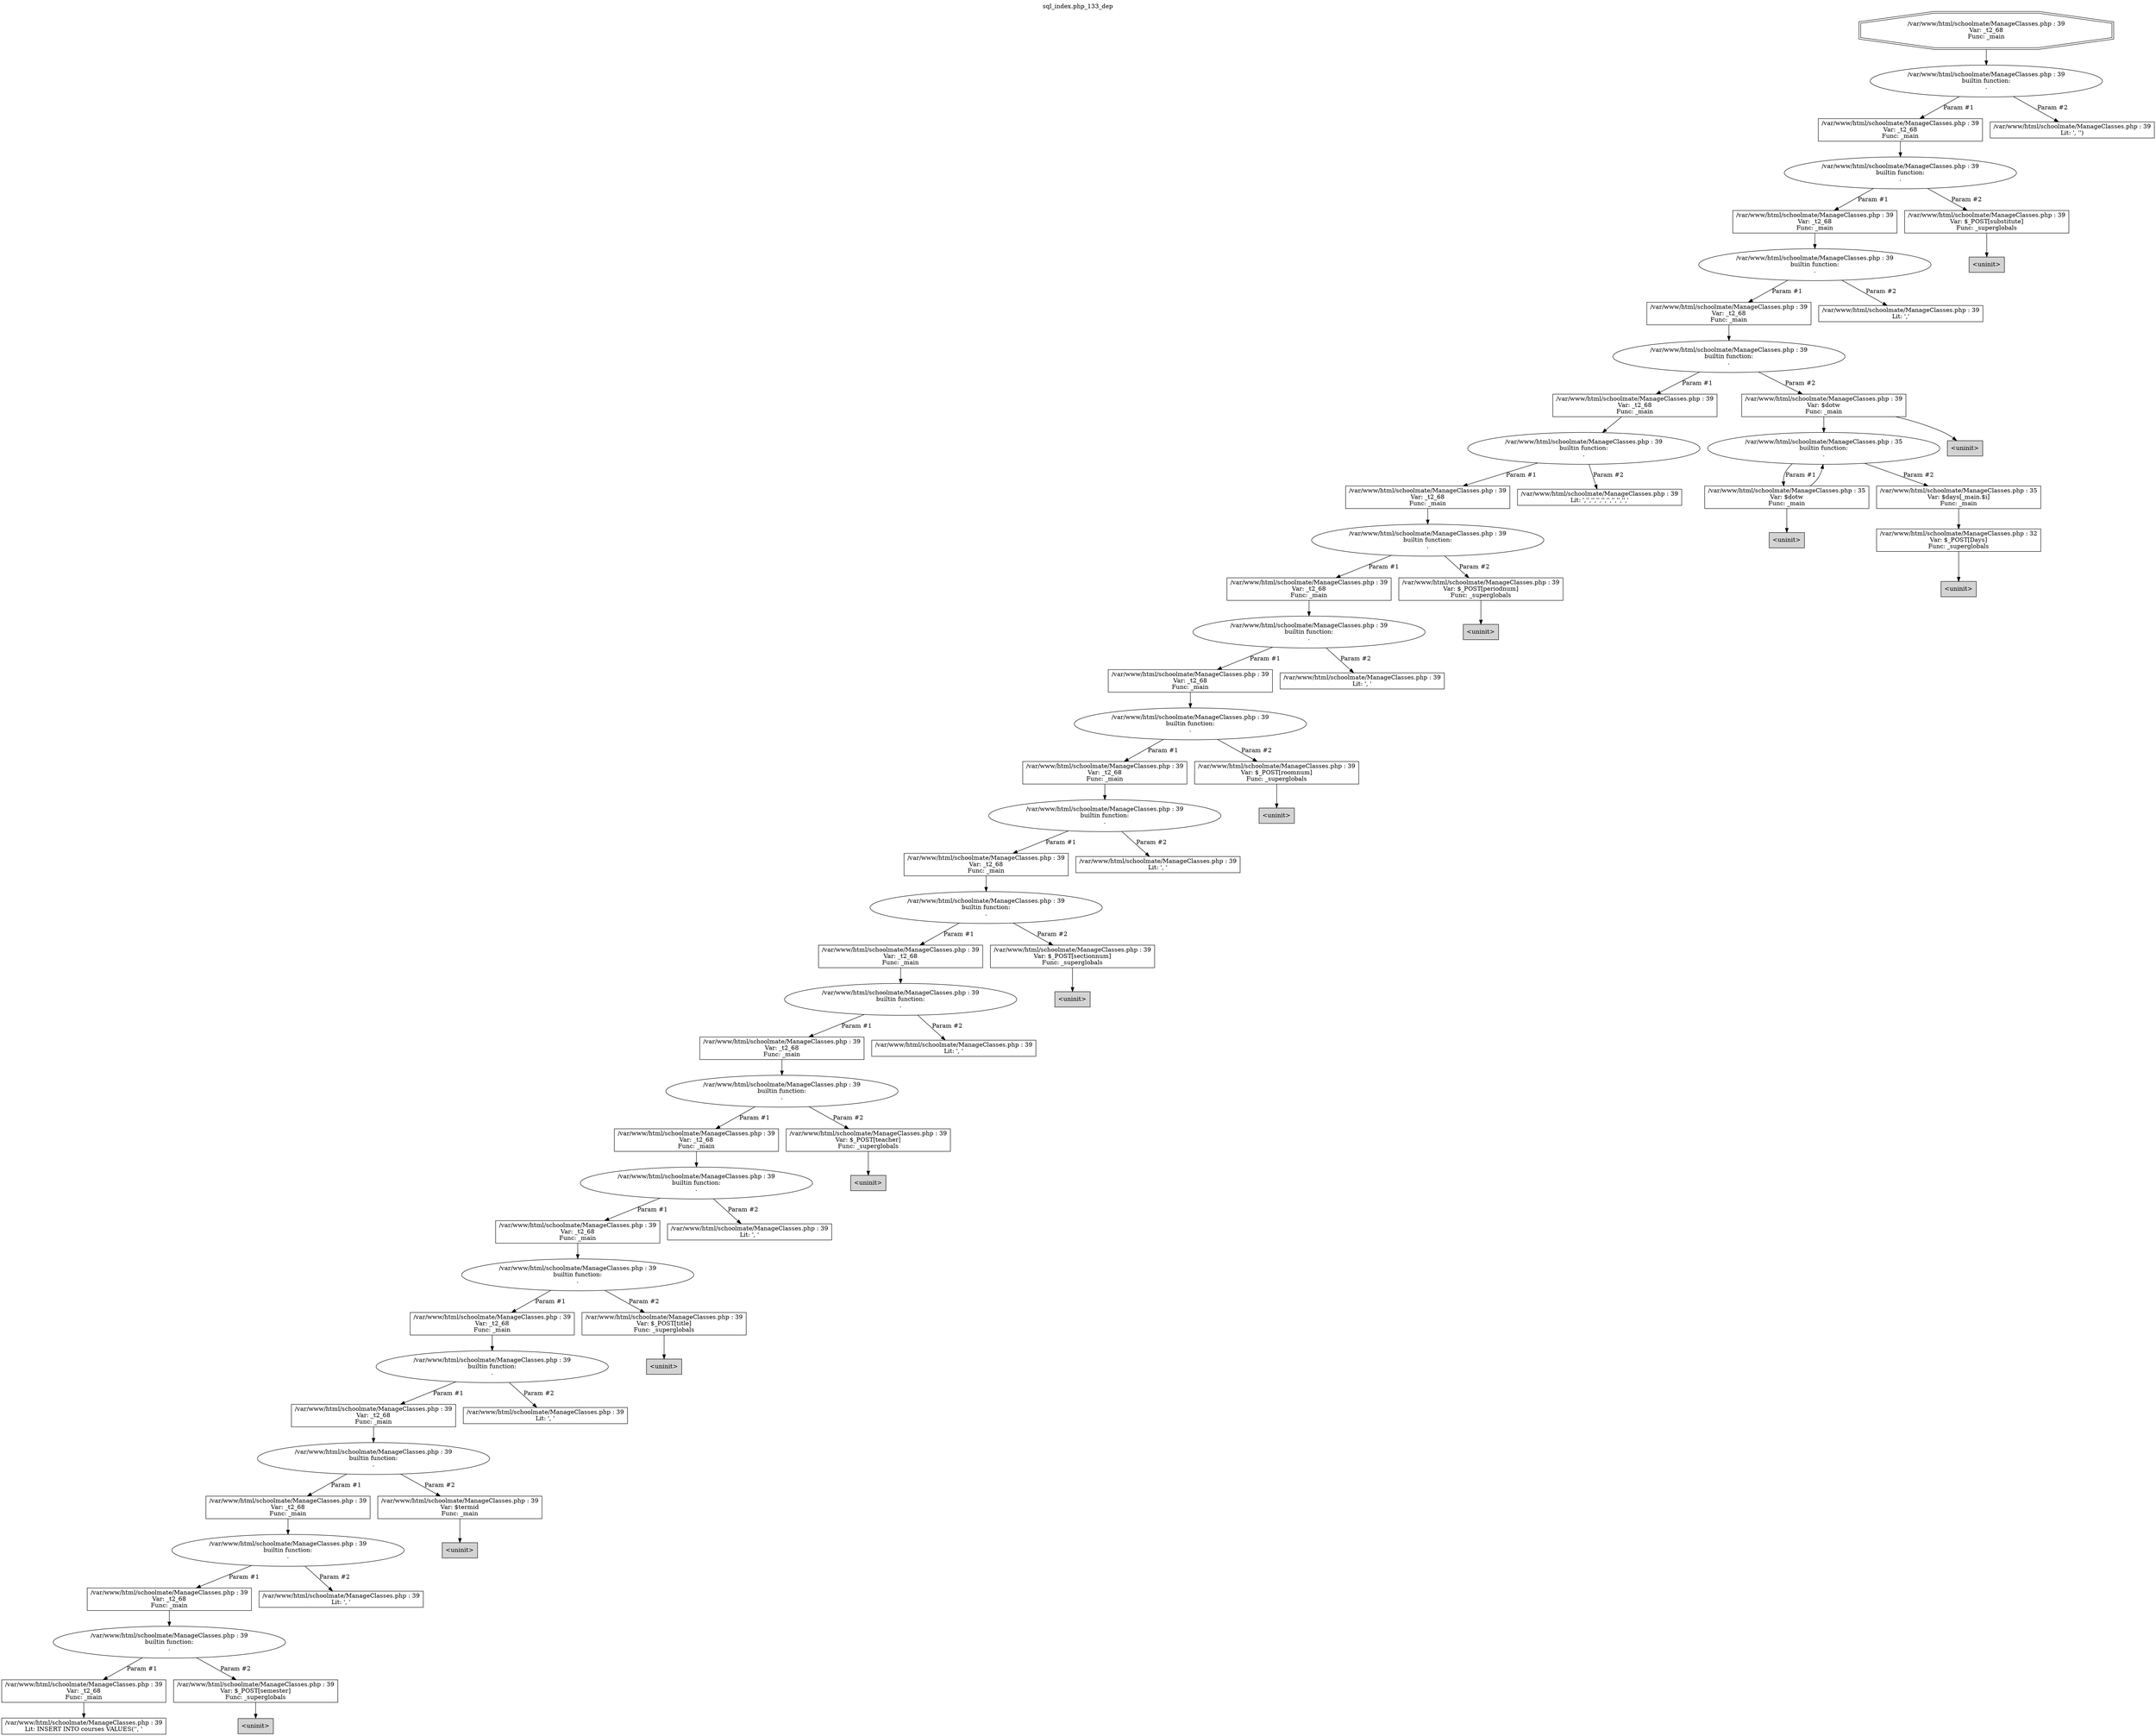 digraph cfg {
  label="sql_index.php_133_dep";
  labelloc=t;
  n1 [shape=doubleoctagon, label="/var/www/html/schoolmate/ManageClasses.php : 39\nVar: _t2_68\nFunc: _main\n"];
  n2 [shape=ellipse, label="/var/www/html/schoolmate/ManageClasses.php : 39\nbuiltin function:\n.\n"];
  n3 [shape=box, label="/var/www/html/schoolmate/ManageClasses.php : 39\nVar: _t2_68\nFunc: _main\n"];
  n4 [shape=ellipse, label="/var/www/html/schoolmate/ManageClasses.php : 39\nbuiltin function:\n.\n"];
  n5 [shape=box, label="/var/www/html/schoolmate/ManageClasses.php : 39\nVar: _t2_68\nFunc: _main\n"];
  n6 [shape=ellipse, label="/var/www/html/schoolmate/ManageClasses.php : 39\nbuiltin function:\n.\n"];
  n7 [shape=box, label="/var/www/html/schoolmate/ManageClasses.php : 39\nVar: _t2_68\nFunc: _main\n"];
  n8 [shape=ellipse, label="/var/www/html/schoolmate/ManageClasses.php : 39\nbuiltin function:\n.\n"];
  n9 [shape=box, label="/var/www/html/schoolmate/ManageClasses.php : 39\nVar: _t2_68\nFunc: _main\n"];
  n10 [shape=ellipse, label="/var/www/html/schoolmate/ManageClasses.php : 39\nbuiltin function:\n.\n"];
  n11 [shape=box, label="/var/www/html/schoolmate/ManageClasses.php : 39\nVar: _t2_68\nFunc: _main\n"];
  n12 [shape=ellipse, label="/var/www/html/schoolmate/ManageClasses.php : 39\nbuiltin function:\n.\n"];
  n13 [shape=box, label="/var/www/html/schoolmate/ManageClasses.php : 39\nVar: _t2_68\nFunc: _main\n"];
  n14 [shape=ellipse, label="/var/www/html/schoolmate/ManageClasses.php : 39\nbuiltin function:\n.\n"];
  n15 [shape=box, label="/var/www/html/schoolmate/ManageClasses.php : 39\nVar: _t2_68\nFunc: _main\n"];
  n16 [shape=ellipse, label="/var/www/html/schoolmate/ManageClasses.php : 39\nbuiltin function:\n.\n"];
  n17 [shape=box, label="/var/www/html/schoolmate/ManageClasses.php : 39\nVar: _t2_68\nFunc: _main\n"];
  n18 [shape=ellipse, label="/var/www/html/schoolmate/ManageClasses.php : 39\nbuiltin function:\n.\n"];
  n19 [shape=box, label="/var/www/html/schoolmate/ManageClasses.php : 39\nVar: _t2_68\nFunc: _main\n"];
  n20 [shape=ellipse, label="/var/www/html/schoolmate/ManageClasses.php : 39\nbuiltin function:\n.\n"];
  n21 [shape=box, label="/var/www/html/schoolmate/ManageClasses.php : 39\nVar: _t2_68\nFunc: _main\n"];
  n22 [shape=ellipse, label="/var/www/html/schoolmate/ManageClasses.php : 39\nbuiltin function:\n.\n"];
  n23 [shape=box, label="/var/www/html/schoolmate/ManageClasses.php : 39\nVar: _t2_68\nFunc: _main\n"];
  n24 [shape=ellipse, label="/var/www/html/schoolmate/ManageClasses.php : 39\nbuiltin function:\n.\n"];
  n25 [shape=box, label="/var/www/html/schoolmate/ManageClasses.php : 39\nVar: _t2_68\nFunc: _main\n"];
  n26 [shape=ellipse, label="/var/www/html/schoolmate/ManageClasses.php : 39\nbuiltin function:\n.\n"];
  n27 [shape=box, label="/var/www/html/schoolmate/ManageClasses.php : 39\nVar: _t2_68\nFunc: _main\n"];
  n28 [shape=ellipse, label="/var/www/html/schoolmate/ManageClasses.php : 39\nbuiltin function:\n.\n"];
  n29 [shape=box, label="/var/www/html/schoolmate/ManageClasses.php : 39\nVar: _t2_68\nFunc: _main\n"];
  n30 [shape=ellipse, label="/var/www/html/schoolmate/ManageClasses.php : 39\nbuiltin function:\n.\n"];
  n31 [shape=box, label="/var/www/html/schoolmate/ManageClasses.php : 39\nVar: _t2_68\nFunc: _main\n"];
  n32 [shape=ellipse, label="/var/www/html/schoolmate/ManageClasses.php : 39\nbuiltin function:\n.\n"];
  n33 [shape=box, label="/var/www/html/schoolmate/ManageClasses.php : 39\nVar: _t2_68\nFunc: _main\n"];
  n34 [shape=ellipse, label="/var/www/html/schoolmate/ManageClasses.php : 39\nbuiltin function:\n.\n"];
  n35 [shape=box, label="/var/www/html/schoolmate/ManageClasses.php : 39\nVar: _t2_68\nFunc: _main\n"];
  n36 [shape=ellipse, label="/var/www/html/schoolmate/ManageClasses.php : 39\nbuiltin function:\n.\n"];
  n37 [shape=box, label="/var/www/html/schoolmate/ManageClasses.php : 39\nVar: _t2_68\nFunc: _main\n"];
  n38 [shape=box, label="/var/www/html/schoolmate/ManageClasses.php : 39\nLit: INSERT INTO courses VALUES('', '\n"];
  n39 [shape=box, label="/var/www/html/schoolmate/ManageClasses.php : 39\nVar: $_POST[semester]\nFunc: _superglobals\n"];
  n40 [shape=box, label="<uninit>",style=filled];
  n41 [shape=box, label="/var/www/html/schoolmate/ManageClasses.php : 39\nLit: ', '\n"];
  n42 [shape=box, label="/var/www/html/schoolmate/ManageClasses.php : 39\nVar: $termid\nFunc: _main\n"];
  n43 [shape=box, label="<uninit>",style=filled];
  n44 [shape=box, label="/var/www/html/schoolmate/ManageClasses.php : 39\nLit: ', '\n"];
  n45 [shape=box, label="/var/www/html/schoolmate/ManageClasses.php : 39\nVar: $_POST[title]\nFunc: _superglobals\n"];
  n46 [shape=box, label="<uninit>",style=filled];
  n47 [shape=box, label="/var/www/html/schoolmate/ManageClasses.php : 39\nLit: ', '\n"];
  n48 [shape=box, label="/var/www/html/schoolmate/ManageClasses.php : 39\nVar: $_POST[teacher]\nFunc: _superglobals\n"];
  n49 [shape=box, label="<uninit>",style=filled];
  n50 [shape=box, label="/var/www/html/schoolmate/ManageClasses.php : 39\nLit: ', '\n"];
  n51 [shape=box, label="/var/www/html/schoolmate/ManageClasses.php : 39\nVar: $_POST[sectionnum]\nFunc: _superglobals\n"];
  n52 [shape=box, label="<uninit>",style=filled];
  n53 [shape=box, label="/var/www/html/schoolmate/ManageClasses.php : 39\nLit: ', '\n"];
  n54 [shape=box, label="/var/www/html/schoolmate/ManageClasses.php : 39\nVar: $_POST[roomnum]\nFunc: _superglobals\n"];
  n55 [shape=box, label="<uninit>",style=filled];
  n56 [shape=box, label="/var/www/html/schoolmate/ManageClasses.php : 39\nLit: ', '\n"];
  n57 [shape=box, label="/var/www/html/schoolmate/ManageClasses.php : 39\nVar: $_POST[periodnum]\nFunc: _superglobals\n"];
  n58 [shape=box, label="<uninit>",style=filled];
  n59 [shape=box, label="/var/www/html/schoolmate/ManageClasses.php : 39\nLit: ','','','','','','','','','\n"];
  n60 [shape=box, label="/var/www/html/schoolmate/ManageClasses.php : 39\nVar: $dotw\nFunc: _main\n"];
  n61 [shape=ellipse, label="/var/www/html/schoolmate/ManageClasses.php : 35\nbuiltin function:\n.\n"];
  n62 [shape=box, label="/var/www/html/schoolmate/ManageClasses.php : 35\nVar: $dotw\nFunc: _main\n"];
  n63 [shape=box, label="<uninit>",style=filled];
  n64 [shape=box, label="/var/www/html/schoolmate/ManageClasses.php : 35\nVar: $days[_main.$i]\nFunc: _main\n"];
  n65 [shape=box, label="/var/www/html/schoolmate/ManageClasses.php : 32\nVar: $_POST[Days]\nFunc: _superglobals\n"];
  n66 [shape=box, label="<uninit>",style=filled];
  n67 [shape=box, label="<uninit>",style=filled];
  n68 [shape=box, label="/var/www/html/schoolmate/ManageClasses.php : 39\nLit: ','\n"];
  n69 [shape=box, label="/var/www/html/schoolmate/ManageClasses.php : 39\nVar: $_POST[substitute]\nFunc: _superglobals\n"];
  n70 [shape=box, label="<uninit>",style=filled];
  n71 [shape=box, label="/var/www/html/schoolmate/ManageClasses.php : 39\nLit: ', '')\n"];
  n1 -> n2;
  n3 -> n4;
  n5 -> n6;
  n7 -> n8;
  n9 -> n10;
  n11 -> n12;
  n13 -> n14;
  n15 -> n16;
  n17 -> n18;
  n19 -> n20;
  n21 -> n22;
  n23 -> n24;
  n25 -> n26;
  n27 -> n28;
  n29 -> n30;
  n31 -> n32;
  n33 -> n34;
  n35 -> n36;
  n37 -> n38;
  n36 -> n37[label="Param #1"];
  n36 -> n39[label="Param #2"];
  n39 -> n40;
  n34 -> n35[label="Param #1"];
  n34 -> n41[label="Param #2"];
  n32 -> n33[label="Param #1"];
  n32 -> n42[label="Param #2"];
  n42 -> n43;
  n30 -> n31[label="Param #1"];
  n30 -> n44[label="Param #2"];
  n28 -> n29[label="Param #1"];
  n28 -> n45[label="Param #2"];
  n45 -> n46;
  n26 -> n27[label="Param #1"];
  n26 -> n47[label="Param #2"];
  n24 -> n25[label="Param #1"];
  n24 -> n48[label="Param #2"];
  n48 -> n49;
  n22 -> n23[label="Param #1"];
  n22 -> n50[label="Param #2"];
  n20 -> n21[label="Param #1"];
  n20 -> n51[label="Param #2"];
  n51 -> n52;
  n18 -> n19[label="Param #1"];
  n18 -> n53[label="Param #2"];
  n16 -> n17[label="Param #1"];
  n16 -> n54[label="Param #2"];
  n54 -> n55;
  n14 -> n15[label="Param #1"];
  n14 -> n56[label="Param #2"];
  n12 -> n13[label="Param #1"];
  n12 -> n57[label="Param #2"];
  n57 -> n58;
  n10 -> n11[label="Param #1"];
  n10 -> n59[label="Param #2"];
  n8 -> n9[label="Param #1"];
  n8 -> n60[label="Param #2"];
  n60 -> n61;
  n60 -> n67;
  n62 -> n61;
  n62 -> n63;
  n61 -> n62[label="Param #1"];
  n61 -> n64[label="Param #2"];
  n65 -> n66;
  n64 -> n65;
  n6 -> n7[label="Param #1"];
  n6 -> n68[label="Param #2"];
  n4 -> n5[label="Param #1"];
  n4 -> n69[label="Param #2"];
  n69 -> n70;
  n2 -> n3[label="Param #1"];
  n2 -> n71[label="Param #2"];
}

